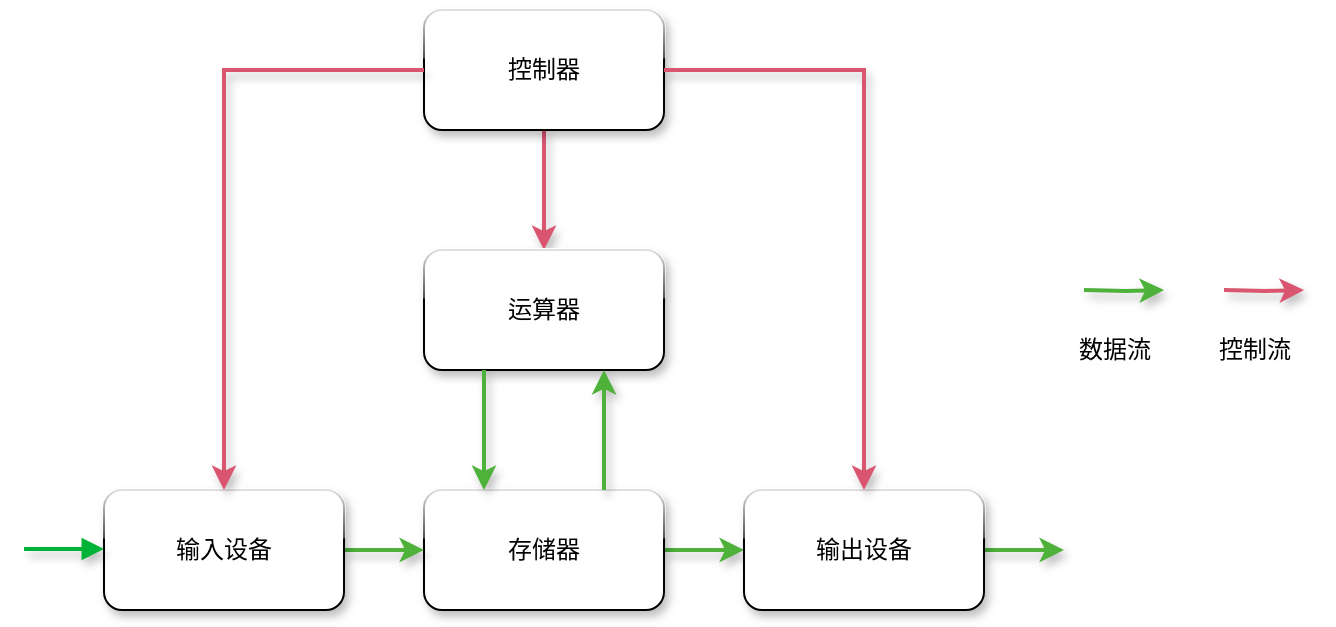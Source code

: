 <mxfile version="12.6.5" type="device"><diagram id="BswA8eB47XwC6G-ZYpMs" name="Page-1"><mxGraphModel dx="1086" dy="966" grid="1" gridSize="10" guides="1" tooltips="1" connect="1" arrows="1" fold="1" page="1" pageScale="1" pageWidth="827" pageHeight="1169" math="0" shadow="0"><root><mxCell id="0"/><mxCell id="1" parent="0"/><mxCell id="iXv5YNqqMPl8Qb9OcyQi-37" value="" style="edgeStyle=orthogonalEdgeStyle;rounded=0;orthogonalLoop=1;jettySize=auto;html=1;strokeColor=#D95570;strokeWidth=2;shadow=1;" edge="1" parent="1" source="iXv5YNqqMPl8Qb9OcyQi-1" target="iXv5YNqqMPl8Qb9OcyQi-4"><mxGeometry relative="1" as="geometry"/></mxCell><mxCell id="iXv5YNqqMPl8Qb9OcyQi-1" value="控制器" style="rounded=1;whiteSpace=wrap;html=1;glass=1;shadow=1;" vertex="1" parent="1"><mxGeometry x="270" y="120" width="120" height="60" as="geometry"/></mxCell><mxCell id="iXv5YNqqMPl8Qb9OcyQi-4" value="运算器" style="rounded=1;whiteSpace=wrap;html=1;glass=1;shadow=1;" vertex="1" parent="1"><mxGeometry x="270" y="240" width="120" height="60" as="geometry"/></mxCell><mxCell id="iXv5YNqqMPl8Qb9OcyQi-22" value="" style="edgeStyle=orthogonalEdgeStyle;rounded=0;orthogonalLoop=1;jettySize=auto;html=1;strokeColor=#4EB13A;strokeWidth=2;shadow=1;" edge="1" parent="1" source="iXv5YNqqMPl8Qb9OcyQi-5" target="iXv5YNqqMPl8Qb9OcyQi-7"><mxGeometry relative="1" as="geometry"/></mxCell><mxCell id="iXv5YNqqMPl8Qb9OcyQi-5" value="存储器" style="rounded=1;whiteSpace=wrap;html=1;glass=1;shadow=1;" vertex="1" parent="1"><mxGeometry x="270" y="360" width="120" height="60" as="geometry"/></mxCell><mxCell id="iXv5YNqqMPl8Qb9OcyQi-21" value="" style="edgeStyle=orthogonalEdgeStyle;rounded=0;orthogonalLoop=1;jettySize=auto;html=1;strokeColor=#4EB13A;strokeWidth=2;shadow=1;" edge="1" parent="1" source="iXv5YNqqMPl8Qb9OcyQi-6" target="iXv5YNqqMPl8Qb9OcyQi-5"><mxGeometry relative="1" as="geometry"/></mxCell><mxCell id="iXv5YNqqMPl8Qb9OcyQi-6" value="输入设备" style="rounded=1;whiteSpace=wrap;html=1;glass=1;shadow=1;" vertex="1" parent="1"><mxGeometry x="110" y="360" width="120" height="60" as="geometry"/></mxCell><mxCell id="iXv5YNqqMPl8Qb9OcyQi-13" value="" style="edgeStyle=orthogonalEdgeStyle;rounded=0;orthogonalLoop=1;jettySize=auto;html=1;strokeColor=#4EB13A;strokeWidth=2;shadow=1;" edge="1" parent="1" source="iXv5YNqqMPl8Qb9OcyQi-7"><mxGeometry relative="1" as="geometry"><mxPoint x="590" y="390" as="targetPoint"/></mxGeometry></mxCell><mxCell id="iXv5YNqqMPl8Qb9OcyQi-7" value="输出设备" style="rounded=1;whiteSpace=wrap;html=1;glass=1;shadow=1;" vertex="1" parent="1"><mxGeometry x="430" y="360" width="120" height="60" as="geometry"/></mxCell><mxCell id="iXv5YNqqMPl8Qb9OcyQi-11" value="" style="edgeStyle=none;rounded=0;html=1;entryX=0;entryY=0.5;jettySize=auto;orthogonalLoop=1;strokeColor=#00B336;strokeWidth=2;fontColor=#000000;jumpStyle=none;endArrow=block;endFill=1;startArrow=none;exitX=1;exitY=0.5;exitDx=0;exitDy=0;entryDx=0;entryDy=0;shadow=1;" edge="1" parent="1"><mxGeometry width="100" relative="1" as="geometry"><mxPoint x="70" y="389.5" as="sourcePoint"/><mxPoint x="110" y="389.5" as="targetPoint"/></mxGeometry></mxCell><mxCell id="iXv5YNqqMPl8Qb9OcyQi-29" value="" style="edgeStyle=orthogonalEdgeStyle;rounded=0;orthogonalLoop=1;jettySize=auto;html=1;strokeColor=#4EB13A;strokeWidth=2;shadow=1;" edge="1" parent="1"><mxGeometry relative="1" as="geometry"><mxPoint x="600" y="260" as="sourcePoint"/><mxPoint x="640" y="260" as="targetPoint"/></mxGeometry></mxCell><mxCell id="iXv5YNqqMPl8Qb9OcyQi-30" value="数据流" style="text;html=1;align=center;verticalAlign=middle;resizable=0;points=[];autosize=1;shadow=1;" vertex="1" parent="1"><mxGeometry x="590" y="280" width="50" height="20" as="geometry"/></mxCell><mxCell id="iXv5YNqqMPl8Qb9OcyQi-31" value="" style="edgeStyle=orthogonalEdgeStyle;rounded=0;orthogonalLoop=1;jettySize=auto;html=1;strokeColor=#D95570;strokeWidth=2;shadow=1;" edge="1" parent="1"><mxGeometry relative="1" as="geometry"><mxPoint x="670" y="260" as="sourcePoint"/><mxPoint x="710" y="260" as="targetPoint"/></mxGeometry></mxCell><mxCell id="iXv5YNqqMPl8Qb9OcyQi-32" value="控制流" style="text;html=1;align=center;verticalAlign=middle;resizable=0;points=[];autosize=1;shadow=1;" vertex="1" parent="1"><mxGeometry x="660" y="280" width="50" height="20" as="geometry"/></mxCell><mxCell id="iXv5YNqqMPl8Qb9OcyQi-33" value="" style="edgeStyle=orthogonalEdgeStyle;rounded=0;orthogonalLoop=1;jettySize=auto;html=1;strokeColor=#D95570;strokeWidth=2;exitX=1;exitY=0.5;exitDx=0;exitDy=0;shadow=1;" edge="1" parent="1" source="iXv5YNqqMPl8Qb9OcyQi-1" target="iXv5YNqqMPl8Qb9OcyQi-7"><mxGeometry relative="1" as="geometry"><mxPoint x="460" y="279.5" as="sourcePoint"/><mxPoint x="500" y="279.5" as="targetPoint"/></mxGeometry></mxCell><mxCell id="iXv5YNqqMPl8Qb9OcyQi-34" value="" style="edgeStyle=orthogonalEdgeStyle;rounded=0;orthogonalLoop=1;jettySize=auto;html=1;strokeColor=#D95570;strokeWidth=2;exitX=0;exitY=0.5;exitDx=0;exitDy=0;shadow=1;" edge="1" parent="1" source="iXv5YNqqMPl8Qb9OcyQi-1" target="iXv5YNqqMPl8Qb9OcyQi-6"><mxGeometry relative="1" as="geometry"><mxPoint x="130" y="190" as="sourcePoint"/><mxPoint x="170" y="190" as="targetPoint"/></mxGeometry></mxCell><mxCell id="iXv5YNqqMPl8Qb9OcyQi-38" value="" style="edgeStyle=orthogonalEdgeStyle;rounded=0;orthogonalLoop=1;jettySize=auto;html=1;strokeColor=#4EB13A;strokeWidth=2;exitX=0.25;exitY=1;exitDx=0;exitDy=0;shadow=1;" edge="1" parent="1" source="iXv5YNqqMPl8Qb9OcyQi-4"><mxGeometry relative="1" as="geometry"><mxPoint x="260" y="520" as="sourcePoint"/><mxPoint x="300" y="360" as="targetPoint"/></mxGeometry></mxCell><mxCell id="iXv5YNqqMPl8Qb9OcyQi-40" value="" style="edgeStyle=orthogonalEdgeStyle;rounded=0;orthogonalLoop=1;jettySize=auto;html=1;strokeColor=#4EB13A;strokeWidth=2;entryX=0.75;entryY=1;entryDx=0;entryDy=0;exitX=0.75;exitY=0;exitDx=0;exitDy=0;shadow=1;" edge="1" parent="1" source="iXv5YNqqMPl8Qb9OcyQi-5" target="iXv5YNqqMPl8Qb9OcyQi-4"><mxGeometry relative="1" as="geometry"><mxPoint x="390" y="500" as="sourcePoint"/><mxPoint x="430" y="500" as="targetPoint"/></mxGeometry></mxCell></root></mxGraphModel></diagram></mxfile>